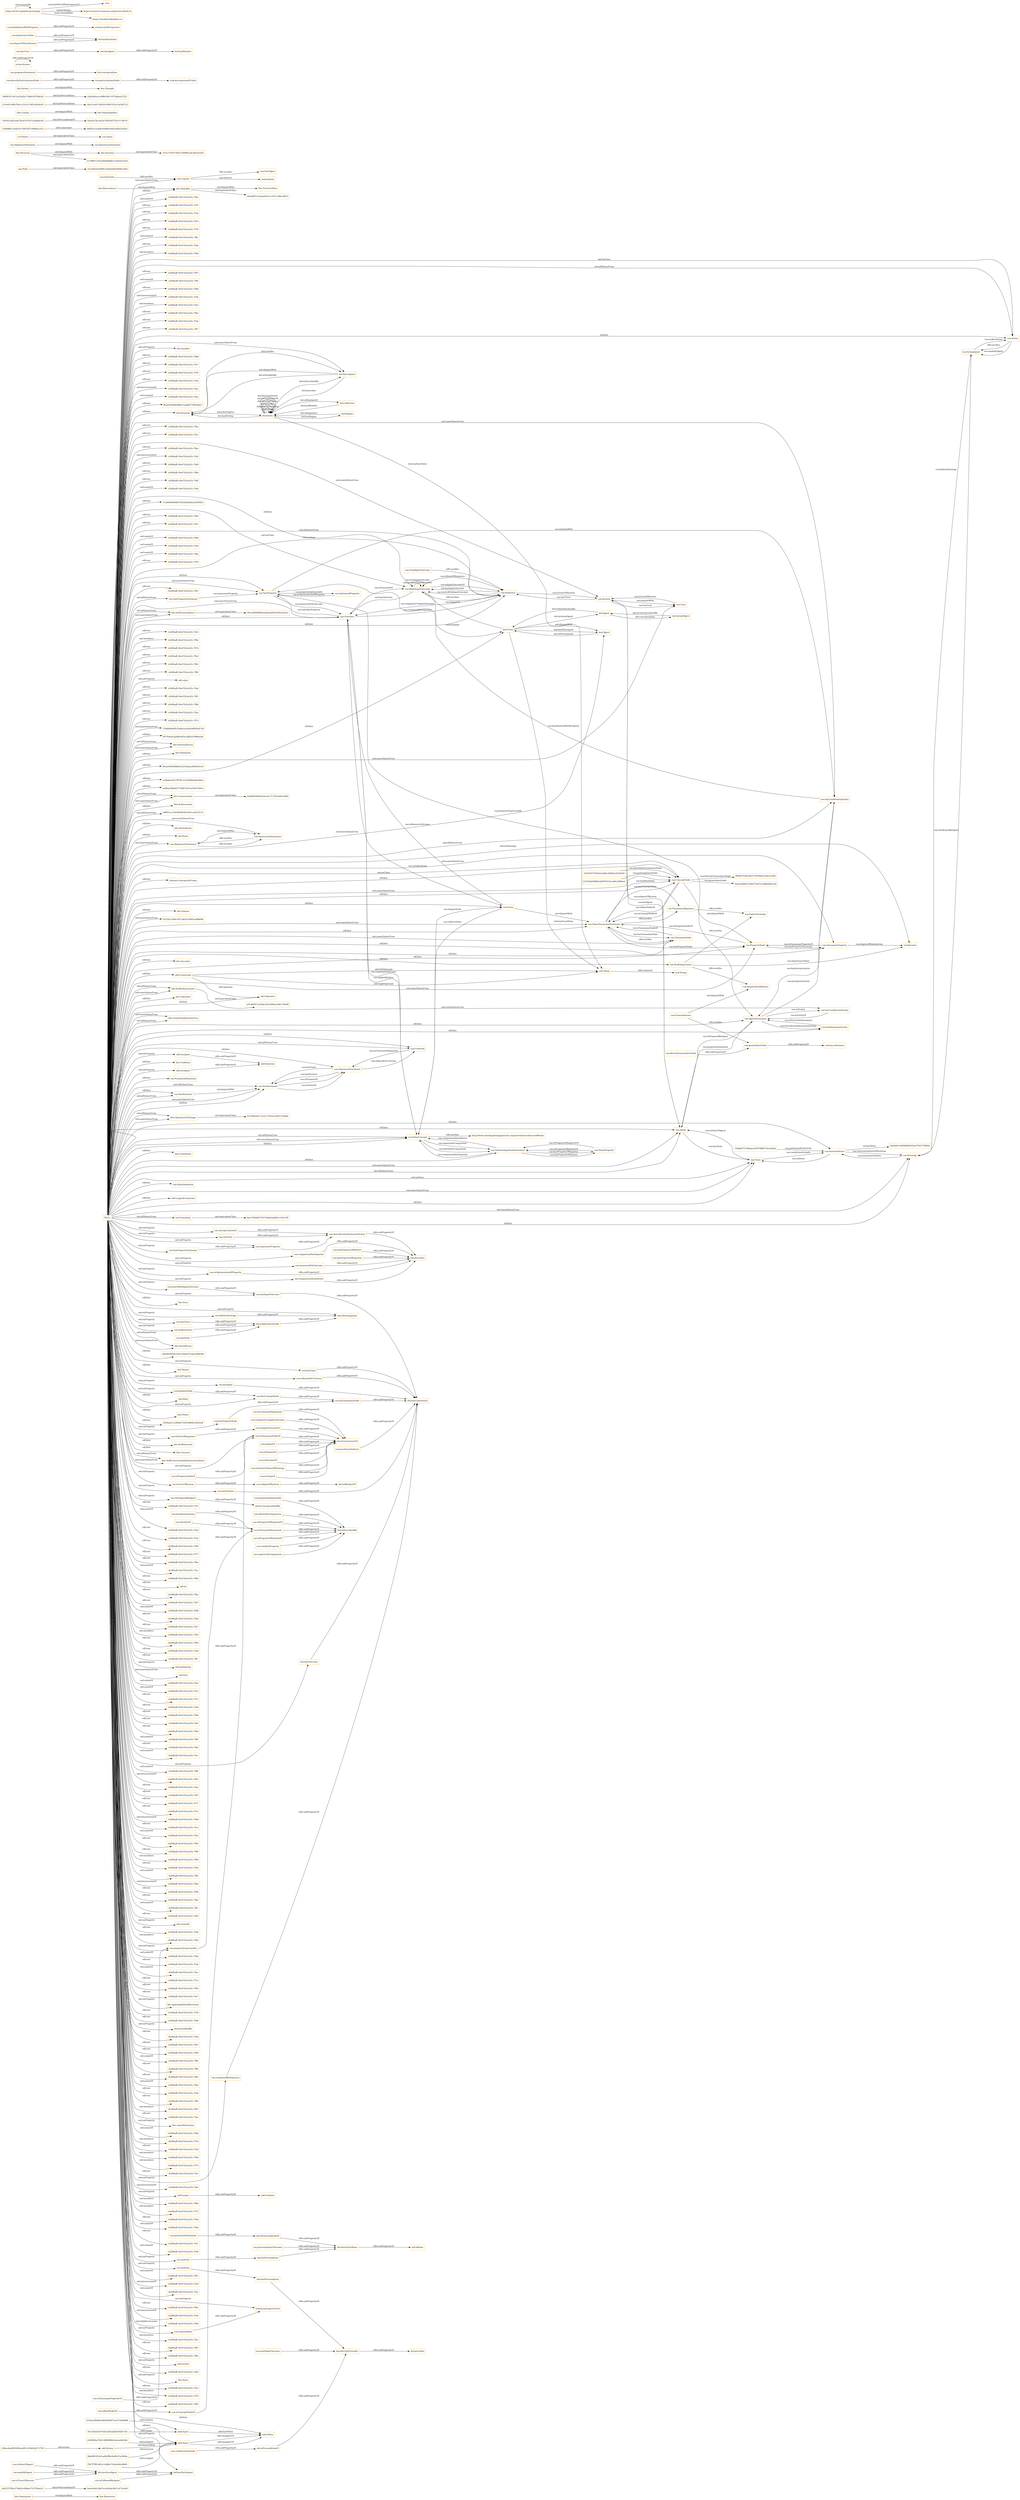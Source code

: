 digraph ar2dtool_diagram { 
rankdir=LR;
size="1501"
node [shape = rectangle, color="orange"]; "bhv:Dominance" "dd2337f58c2766b5c08be6733709aa51" "dul:Situation" "odrl:Action" "vae:Path" "71866d9e0f53240acac0a9c60854d73d" "f073e4ee5ab08c4f5e1df6c419846cdb" "f40bb7f204c9e513f3506d33ebcc43d0" "bhv:PersonalFocus" "bhv:Hedonism" "bhv:Societal" "vae:NodeImportance" "f4a3e04004f8d5a3216da2ed09e81e55" "bhv:Universalism" "e39bdce6527ff7815333e88deb0c060a" "aebfaa56ba6577e8b7b23ca18e474bce" "vae:AwarenessSituation" "vae:Value" "8bb0f95f25d1ad92ffbc9a8367a3448a" "bhv:Achievement" "e8f831ec1403f2982952441ca0325c7c" "odrl:Policy" "bhv:Stimulation" "64f501cac84c9c60be56d5ed9a5205ec" "141e751857d62e76899ea4e30eafce82" "dul:Norm" "00e9d873ce4eeb0a31c1871c48ec487a" "vae:AlignmentSituation" "f567f7ff5c402c1dd8a7324a946c8660" "odrl:Operator" "vae:VaeProperty" "52408f611dad1ec70935d7c089bac1e3" "bhv:SelfTrascendence" "vae:Outcome" "25ce8c6dc0d8fa32de8a8d5f4b8a1f0d" "schema:ConceptualFrame" "vae:VaeEntity" "vae:MultiInputOutcome" "fa4c8c78ccb4267d02bf27f2e7c7407d" "bhv:Conservation" "3a9ca606857e00373fa7219bb9db5520" "8ae7584fd075072ddb2ad845c15b11f9" "vae:AlignmentStatement" "bhv:Dependability" "618ea299d0cbd6d58f407acd732b8808" "dul:SocialObject" "bhv:Caring" "odrl:Asset" "bhv:Nature" "a01d6997ac36da162349bac43b17bb98" "ebce7eeb75402616f04703a7ee5fd722" "vae:Generalization" "0225b12ef0e3913a63a14905aaffb696" "d3bacba0895005acb87e33b65d271795" "vae:Context" "f34849727964ac01097f89f17b2a9a6d" "vae:ActionOnState" "vae:VaeStatement" "vae:TaxonomyProperty" "bhv:Security" "vae:ConceptNode" "dul:Object" "b51f09ab0c73e5577b93ce44f5720468" "bhv:Tolerance" "vae:System" "bhv:Humility" "64ddf92009a626ce017174f3a96534b9" "odrl:Party" "vae:Norm" "1b5f39375f36d5adbdc28bf2e2030209" "3fd9f197c912a55b2b179bd1837fbb36" "bhv:GrowthAndAnxietyFree" "vae:User" "vae:Sequence" "vae:AgentStatement" "vae:VaeConditionedEntity" "bhv:Tradition" "dul:Event" "vae:PromotionDemotion" "dul:Agent" "b53564d28fb9cd4097b13ecd6e29b8ed" "7615b9e4f1979d7a95fafef029585756" "vae:ValueTaxonomyStatement" "vae:TaxonomyAlignment" "bhv:SelfEnhancement" "vae:Strategy" "vae:Agent" "bhv:Benevolence" "vae:FinalInputOutcome" "vae:VaeSituation" "bhv:Conformity" "vae:Action" "f118897e702e6bf6db8b1518cd3e2ef3" "bhv:Resources" "dul:Collection" "vae:AwarenessStatement" "vae:ValueDefinition" "bhv:OpennessToChange" "vae:ActingAgent" "odrl:LogicalConstraint" "vae:ValueConcept" "vae:PropertyNode" "vae:ValueProperty" "vae:ValueComparisonStatement" "vae:VaeStatementEntity" "vae:Criterion" "bhv:Thought" "vae:Transition" "vae:State" "dul:Entity" "bhv:Face" "vae:VaeConditioningEntity" "vae:TaxonomyNode" "vae:VaePropertyStatement" "bhv:SocialFocus" "68c4650f50c1d27e94a0753de1698369" "odrl:Constraint" "vae:OptimizedProperty" "dul:Theory" "dul:Region" "dul:Description" "bhv:Action" "vcvf:Value" "odrl:Rule" "4dade8134d068b85f5ac07fef178f84a" "436f09ba7f2614f69f86b5e6ca40d546" "bhv:Power" "vae:ImportanceRelation" "bhv:Personal" "3430aa1e128644750f1f486fe39a92df" "001c49004f8dcb2bb3bf265594e5b22c" "a5bc8e4cccc9ff0c9411973d4acd7221" "vae:ArgumentStatement" "70c955cdb3a4e7b545197b72e0b4d3ef" "bhv:SelfDirection" "bhv:Concern" "22c445198b7fbe1c32c5c7902c854b59" "bhv:SelfProtectionAndAnxietyAvoidance" "9ec6e4b23b87ec4cf0ab3f011d71bc80" ; /*classes style*/
	"bhv:Action" -> "bhv:Thought" [ label = "owl:disjointWith" ];
	"vae:particularizesNode" -> "schema:subsumedUnder" [ label = "rdfs:subPropertyOf" ];
	"vae:hasConceptNode" -> "vae:hasTaxonomyNode" [ label = "rdfs:subPropertyOf" ];
	"vae:ConceptNode" -> "vae:PropertyNode" [ label = "owl:disjointWith" ];
	"vae:isTaxonomyNodeOf" -> "dul:isConstituentOf" [ label = "rdfs:subPropertyOf" ];
	"vae:proposesStatement" -> "dul:conceptualizes" [ label = "rdfs:subPropertyOf" ];
	"vae:previousInputOutcome" -> "dul:directlyFollows" [ label = "rdfs:subPropertyOf" ];
	"vae:hasTaxonomyNode" -> "dul:hasConstituent" [ label = "rdfs:subPropertyOf" ];
	"vae:nextInputOutcome" -> "dul:directlyPrecedes" [ label = "rdfs:subPropertyOf" ];
	"vae:VaeSituation" -> "vae:VaeStatement" [ label = "owl:disjointWith" ];
	"vae:comparisonHasInferior" -> "dul:describes" [ label = "rdfs:subPropertyOf" ];
	"vae:hasTrace" -> "dul:isAgentInvolvedIn" [ label = "rdfs:subPropertyOf" ];
	"vae:Path" -> "25ce8c6dc0d8fa32de8a8d5f4b8a1f0d" [ label = "owl:equivalentClass" ];
	"vae:isInputOf" -> "dul:isConstituentOf" [ label = "rdfs:subPropertyOf" ];
	"dul:involvesAgent" -> "dul:hasParticipant" [ label = "rdfs:subPropertyOf" ];
	"terms:license" -> "terms:license" [ label = "rdfs:subPropertyOf" ];
	"dul:isAgentInvolvedIn" -> "dul:isParticipantIn" [ label = "rdfs:subPropertyOf" ];
	"bhv:SelfTrascendence" -> "001c49004f8dcb2bb3bf265594e5b22c" [ label = "owl:equivalentClass" ];
	"vae:describesVaeStatementEntity" -> "dul:describes" [ label = "rdfs:subPropertyOf" ];
	"vae:hasPropertyTaxonomy" -> "vae:expressesProperty" [ label = "rdfs:subPropertyOf" ];
	"dul:Event" -> "dul:Object" [ label = "owl:disjointWith" ];
	"vae:isPremiseOf" -> "dul:isConstituentOf" [ label = "rdfs:subPropertyOf" ];
	"vae:interpretationOn" -> "vae:describesVaeStatementEntity" [ label = "rdfs:subPropertyOf" ];
	"dul:Description" -> "dul:Situation" [ label = "owl:disjointWith" ];
	"odrl:Action" -> "odrl:Party" [ label = "owl:disjointWith" ];
	"vae:madeByAgent" -> "dul:involvesAgent" [ label = "rdfs:subPropertyOf" ];
	"dul:isPreconditionOf" -> "dul:directlyPrecedes" [ label = "rdfs:subPropertyOf" ];
	"vae:isOutcomeOf" -> "dul:isConstituentOf" [ label = "rdfs:subPropertyOf" ];
	"vae:isPresentInStatement" -> "dul:isDescribedBy" [ label = "rdfs:subPropertyOf" ];
	"vae:hasInput" -> "dul:hasConstituent" [ label = "rdfs:subPropertyOf" ];
	"bhv:Personal" -> "bhv:Societal" [ label = "owl:disjointWith" ];
	"bhv:Personal" -> "f118897e702e6bf6db8b1518cd3e2ef3" [ label = "owl:equivalentClass" ];
	"vae:hasUser" -> "vae:hasAgent" [ label = "rdfs:subPropertyOf" ];
	"vae:onState" -> "dul:hasPrecondition" [ label = "rdfs:subPropertyOf" ];
	"vae:hasActionOnState" -> "dul:hasConstituent" [ label = "rdfs:subPropertyOf" ];
	"vae:hasPropertyNode" -> "vae:hasTaxonomyNode" [ label = "rdfs:subPropertyOf" ];
	"dul:hasPrecondition" -> "dul:directlyFollows" [ label = "rdfs:subPropertyOf" ];
	"vae:hasPropertyOfSuperior" -> "dul:describes" [ label = "rdfs:subPropertyOf" ];
	"bhv:Conservation" -> "64ddf92009a626ce017174f3a96534b9" [ label = "owl:equivalentClass" ];
	"vae:isPropertyNodeOf" -> "vae:isTaxonomyNodeOf" [ label = "rdfs:subPropertyOf" ];
	"bhv:Societal" -> "141e751857d62e76899ea4e30eafce82" [ label = "owl:equivalentClass" ];
	"vae:Transition" -> "8ae7584fd075072ddb2ad845c15b11f9" [ label = "owl:equivalentClass" ];
	"vae:comparisonHasSuperior" -> "dul:describes" [ label = "rdfs:subPropertyOf" ];
	"vae:hasOutcome" -> "dul:hasConstituent" [ label = "rdfs:subPropertyOf" ];
	"vae:Norm" -> "vae:ValueTaxonomyStatement" [ label = "owl:disjointWith" ];
	"vae:importanceValue" -> "dul:hasDataValue" [ label = "rdfs:subPropertyOf" ];
	"vae:isProposedByAgent" -> "dul:isConceptualizedBy" [ label = "rdfs:subPropertyOf" ];
	"bhv:Dominance" -> "bhv:Resources" [ label = "owl:disjointWith" ];
	"vae:isEntityOf" -> "vae:isPresentInStatement" [ label = "rdfs:subPropertyOf" ];
	"vae:MultiInputOutcome" -> "vae:Sequence" [ label = "rdfs:seeAlso" ];
	"vae:propertyExpressedAt" -> "vae:isPresentInStatement" [ label = "rdfs:subPropertyOf" ];
	"vae:hasState" -> "dul:isAgentInvolvedIn" [ label = "rdfs:subPropertyOf" ];
	"vae:AwarenessStatement" -> "vae:AlignmentStatement" [ label = "rdfs:seeAlso" ];
	"vae:isConceptNodeOf" -> "vae:isTaxonomyNodeOf" [ label = "rdfs:subPropertyOf" ];
	"bhv:Caring" -> "bhv:Dependability" [ label = "owl:disjointWith" ];
	"vae:hasRootNode" -> "vae:hasConceptNode" [ label = "rdfs:subPropertyOf" ];
	"vae:isAgentOfSystem" -> "dul:isMemberOf" [ label = "rdfs:subPropertyOf" ];
	"vae:ValueConcept" -> "http://www.ontologydesignpatterns.org/ont/values/valuecore#Value" [ label = "rdfs:seeAlso" ];
	"vae:isInputOutcomeOf" -> "dul:isConstituentOf" [ label = "rdfs:subPropertyOf" ];
	"vae:isTaxonomyPropertyOf" -> "vae:propertyExpressedAt" [ label = "rdfs:subPropertyOf" ];
	"vae:directlyParticularizesNode" -> "vae:particularizesNode" [ label = "rdfs:subPropertyOf" ];
	"vae:isRootNodeOf" -> "vae:isConceptNodeOf" [ label = "rdfs:subPropertyOf" ];
	"vae:expressesProperty" -> "vae:describesVaeStatementEntity" [ label = "rdfs:subPropertyOf" ];
	"vae:hasAgent" -> "dul:hasMember" [ label = "rdfs:subPropertyOf" ];
	"vae:isFollowedByAgent" -> "dul:hasParticipant" [ label = "rdfs:subPropertyOf" ];
	"vae:hasRelationWithProperty" -> "schema:hasPerspective" [ label = "rdfs:subPropertyOf" ];
	"vae:measuredOnOutcome" -> "dul:describes" [ label = "rdfs:subPropertyOf" ];
	"vae:perform" -> "dul:hasPostcondition" [ label = "rdfs:subPropertyOf" ];
	"vcvf:Value" -> "vae:Value" [ label = "owl:equivalentClass" ];
	"vae:isTraceOfSystem" -> "dul:involvesAgent" [ label = "rdfs:subPropertyOf" ];
	"vae:degreeOfSatisfaction" -> "dul:hasDataValue" [ label = "rdfs:subPropertyOf" ];
	"vae:directlyGeneralizesNode" -> "vae:generalizesNode" [ label = "rdfs:subPropertyOf" ];
	"vae:conditionsActionIn" -> "dul:isPreconditionOf" [ label = "rdfs:subPropertyOf" ];
	"vae:superiorInComparison" -> "dul:isDescribedBy" [ label = "rdfs:subPropertyOf" ];
	"vae:System" -> "vae:User" [ label = "owl:disjointWith" ];
	"vae:ValueTaxonomyStatement" -> "vae:TaxonomyAlignment" [ label = "rdfs:seeAlso" ];
	"vae:TaxonomyNode" -> "vae:ValueTaxonomyStatement" [ label = "rdfs:seeAlso" ];
	"vae:followsStrategy" -> "dul:isParticipantIn" [ label = "rdfs:subPropertyOf" ];
	"vae:hasPropertyOfInferior" -> "dul:describes" [ label = "rdfs:subPropertyOf" ];
	"vae:composedBySequence" -> "dul:hasConstituent" [ label = "rdfs:subPropertyOf" ];
	"vae:AlignmentSituation" -> "vae:AwarenessSituation" [ label = "owl:disjointWith" ];
	"https://w3id.org/def/vaeontology" -> "vae:" [ label = "vann:preferredNamespaceUri" ];
	"https://w3id.org/def/vaeontology" -> "https://creativecommons.org/licenses/by/4.0/" [ label = "terms:license" ];
	"https://w3id.org/def/vaeontology" -> "https://w3id.org/def/vaeontology" [ label = "owl:versionIRI" ];
	"https://w3id.org/def/vaeontology" -> "https://chowlk.linkeddata.es" [ label = "mod:createdWith" ];
	"vae:isActionOnStateOfStrategy" -> "dul:isConstituentOf" [ label = "rdfs:subPropertyOf" ];
	"vae:startsWithInputOutcome" -> "vae:hasInputOutcome" [ label = "rdfs:subPropertyOf" ];
	"vae:isOptimizationOfProperty" -> "dul:describes" [ label = "rdfs:subPropertyOf" ];
	"vae:propertyOptimizedAt" -> "dul:isDescribedBy" [ label = "rdfs:subPropertyOf" ];
	"bhv:Humility" -> "bhv:Universalism" [ label = "owl:disjointWith" ];
	"bhv:Humility" -> "00e9d873ce4eeb0a31c1871c48ec487a" [ label = "owl:equivalentClass" ];
	"vae:FinalInputOutcome" -> "vae:Sequence" [ label = "rdfs:seeAlso" ];
	"odrl:target" -> "odrl:relation" [ label = "rdfs:subPropertyOf" ];
	"bhv:SelfEnhancement" -> "a01d6997ac36da162349bac43b17bb98" [ label = "owl:equivalentClass" ];
	"dul:directlyPrecedes" -> "dul:precedes" [ label = "rdfs:subPropertyOf" ];
	"vae:makesAction" -> "dul:isAgentInvolvedIn" [ label = "rdfs:subPropertyOf" ];
	"vae:satisfiesProperty" -> "dul:isDescribedBy" [ label = "rdfs:subPropertyOf" ];
	"vae:TaxonomyAlignment" -> "vae:ValueTaxonomy" [ label = "rdfs:seeAlso" ];
	"vae:relationWith" -> "schema:perspectiveOn" [ label = "rdfs:subPropertyOf" ];
	"vae:NodeImportance" -> "vae:ValueTaxonomy" [ label = "rdfs:seeAlso" ];
	"vae:NodeImportance" -> "vae:ImportanceRelation" [ label = "rdfs:seeAlso" ];
	"vae:Action" -> "vae:ActingAgent" [ label = "rdfs:seeAlso" ];
	"vae:inferiorInComparison" -> "dul:isDescribedBy" [ label = "rdfs:subPropertyOf" ];
	"vae:VaeEntity" -> "vae:Context" [ label = "rdfs:seeAlso" ];
	"vae:isClaimOf" -> "dul:isConstituentOf" [ label = "rdfs:subPropertyOf" ];
	"vae:hasInputOutcome" -> "dul:hasConstituent" [ label = "rdfs:subPropertyOf" ];
	"vae:isPropertyOfSuperiorOf" -> "dul:isDescribedBy" [ label = "rdfs:subPropertyOf" ];
	"vae:isStateOfAgent" -> "dul:involvesAgent" [ label = "rdfs:subPropertyOf" ];
	"vae:Generalization" -> "vae:generalizesNode" [ label = "rdfs:seeAlso" ];
	"vae:Generalization" -> "vae:ImportanceRelation" [ label = "owl:disjointWith" ];
	"vae:Context" -> "vae:VaeObject" [ label = "rdfs:seeAlso" ];
	"NULL" -> "-420f0aff:18c67b3e243:-7fc5" [ label = "rdf:rest" ];
	"NULL" -> "-420f0aff:18c67b3e243:-7fe4" [ label = "owl:unionOf" ];
	"NULL" -> "-420f0aff:18c67b3e243:-7fcb" [ label = "rdf:rest" ];
	"NULL" -> "-420f0aff:18c67b3e243:-7f94" [ label = "rdf:rest" ];
	"NULL" -> "vae:hasConceptNode" [ label = "owl:onProperty" ];
	"NULL" -> "bhv:PersonalFocus" [ label = "owl:someValuesFrom" ];
	"NULL" -> "-420f0aff:18c67b3e243:-7f77" [ label = "rdf:rest" ];
	"NULL" -> "bhv:Hedonism" [ label = "rdf:first" ];
	"NULL" -> "-420f0aff:18c67b3e243:-7f9a" [ label = "rdf:rest" ];
	"NULL" -> "-420f0aff:18c67b3e243:-7fca" [ label = "owl:unionOf" ];
	"NULL" -> "-420f0aff:18c67b3e243:-7fb6" [ label = "rdf:rest" ];
	"NULL" -> "bhv:Conservation" [ label = "owl:allValuesFrom" ];
	"NULL" -> "rdf:nil" [ label = "rdf:rest" ];
	"NULL" -> "vae:VaeConditioningEntity" [ label = "owl:someValuesFrom" ];
	"NULL" -> "-420f0aff:18c67b3e243:-7fbc" [ label = "rdf:rest" ];
	"NULL" -> "vae:isBasedOnCriterion" [ label = "owl:onProperty" ];
	"NULL" -> "-420f0aff:18c67b3e243:-7fd7" [ label = "rdf:rest" ];
	"NULL" -> "-420f0aff:18c67b3e243:-7fd8" [ label = "owl:unionOf" ];
	"NULL" -> "vae:isTaxonomyNodeOf" [ label = "owl:onProperty" ];
	"NULL" -> "vae:interpretationOn" [ label = "owl:onProperty" ];
	"NULL" -> "vae:ConceptNode" [ label = "rdf:first" ];
	"NULL" -> "vae:PropertyNode" [ label = "rdf:first" ];
	"NULL" -> "-420f0aff:18c67b3e243:-7fdd" [ label = "rdf:rest" ];
	"NULL" -> "-420f0aff:18c67b3e243:-7fa7" [ label = "rdf:rest" ];
	"NULL" -> "-420f0aff:18c67b3e243:-7f93" [ label = "owl:members" ];
	"NULL" -> "odrl:assignee" [ label = "owl:onProperty" ];
	"NULL" -> "-420f0aff:18c67b3e243:-7f89" [ label = "rdf:rest" ];
	"NULL" -> "vae:ConceptNode" [ label = "owl:someValuesFrom" ];
	"NULL" -> "vae:expressesProperty" [ label = "owl:onProperty" ];
	"NULL" -> "-420f0aff:18c67b3e243:-7fad" [ label = "rdf:rest" ];
	"NULL" -> "-420f0aff:18c67b3e243:-7ff1" [ label = "rdf:rest" ];
	"NULL" -> "vae:VaeSituation" [ label = "owl:allValuesFrom" ];
	"NULL" -> "dul:hasSetting" [ label = "owl:onProperty" ];
	"NULL" -> "bhv:SelfTrascendence" [ label = "owl:someValuesFrom" ];
	"NULL" -> "owl:real" [ label = "owl:someValuesFrom" ];
	"NULL" -> "-420f0aff:18c67b3e243:-7fee" [ label = "owl:unionOf" ];
	"NULL" -> "-420f0aff:18c67b3e243:-7fc2" [ label = "owl:unionOf" ];
	"NULL" -> "-420f0aff:18c67b3e243:-7f7c" [ label = "rdf:rest" ];
	"NULL" -> "odrl:LogicalConstraint" [ label = "rdf:first" ];
	"NULL" -> "0225b12ef0e3913a63a14905aaffb696" [ label = "owl:someValuesFrom" ];
	"NULL" -> "-420f0aff:18c67b3e243:-7fe9" [ label = "rdf:rest" ];
	"NULL" -> "vae:onEntity" [ label = "owl:onProperty" ];
	"NULL" -> "3430aa1e128644750f1f486fe39a92df" [ label = "rdf:first" ];
	"NULL" -> "vae:VaeConditioningEntity" [ label = "owl:allValuesFrom" ];
	"NULL" -> "-420f0aff:18c67b3e243:-7f9d" [ label = "rdf:rest" ];
	"NULL" -> "vae:TaxonomyNode" [ label = "rdf:first" ];
	"NULL" -> "-420f0aff:18c67b3e243:-7fef" [ label = "rdf:rest" ];
	"NULL" -> "-420f0aff:18c67b3e243:-7fb9" [ label = "rdf:rest" ];
	"NULL" -> "vae:comparisonHasInferior" [ label = "owl:onProperty" ];
	"NULL" -> "vae:isUserOfSystem" [ label = "owl:onProperty" ];
	"NULL" -> "-420f0aff:18c67b3e243:-7ff0" [ label = "owl:unionOf" ];
	"NULL" -> "-420f0aff:18c67b3e243:-7fbf" [ label = "rdf:rest" ];
	"NULL" -> "vae:ActionOnState" [ label = "rdf:first" ];
	"NULL" -> "vae:VaeStatement" [ label = "owl:someValuesFrom" ];
	"NULL" -> "vae:Criterion" [ label = "owl:allValuesFrom" ];
	"NULL" -> "bhv:GrowthAndAnxietyFree" [ label = "owl:someValuesFrom" ];
	"NULL" -> "vae:Strategy" [ label = "owl:someValuesFrom" ];
	"NULL" -> "vae:ConceptNode" [ label = "owl:onClass" ];
	"NULL" -> "vae:Action" [ label = "rdf:first" ];
	"NULL" -> "vae:hasOutcome" [ label = "owl:onProperty" ];
	"NULL" -> "-420f0aff:18c67b3e243:-7fcc" [ label = "owl:unionOf" ];
	"NULL" -> "vae:AwarenessStatement" [ label = "owl:someValuesFrom" ];
	"NULL" -> "-420f0aff:18c67b3e243:-7ff8" [ label = "owl:unionOf" ];
	"NULL" -> "vae:startsWithInputOutcome" [ label = "owl:onProperty" ];
	"NULL" -> "-420f0aff:18c67b3e243:-7fb5" [ label = "owl:intersectionOf" ];
	"NULL" -> "odrl:Operator" [ label = "rdf:first" ];
	"NULL" -> "-420f0aff:18c67b3e243:-7fa2" [ label = "rdf:rest" ];
	"NULL" -> "-420f0aff:18c67b3e243:-7ff3" [ label = "rdf:rest" ];
	"NULL" -> "f4a3e04004f8d5a3216da2ed09e81e55" [ label = "rdf:first" ];
	"NULL" -> "vae:Agent" [ label = "owl:someValuesFrom" ];
	"NULL" -> "vae:isStartOfSequence" [ label = "owl:onProperty" ];
	"NULL" -> "bhv:Tradition" [ label = "rdf:first" ];
	"NULL" -> "vae:hasInput" [ label = "owl:onProperty" ];
	"NULL" -> "-420f0aff:18c67b3e243:-7f71" [ label = "rdf:rest" ];
	"NULL" -> "-420f0aff:18c67b3e243:-7f7e" [ label = "rdf:rest" ];
	"NULL" -> "-420f0aff:18c67b3e243:-7fb8" [ label = "owl:intersectionOf" ];
	"NULL" -> "-420f0aff:18c67b3e243:-7fc3" [ label = "rdf:rest" ];
	"NULL" -> "vae:Sequence" [ label = "owl:onClass" ];
	"NULL" -> "-420f0aff:18c67b3e243:-7fe2" [ label = "owl:unionOf" ];
	"NULL" -> "vae:hasRootNode" [ label = "owl:onProperty" ];
	"NULL" -> "vae:NodeImportance" [ label = "rdf:first" ];
	"NULL" -> "vae:VaeConditionedEntity" [ label = "owl:someValuesFrom" ];
	"NULL" -> "-420f0aff:18c67b3e243:-7f92" [ label = "rdf:rest" ];
	"NULL" -> "-420f0aff:18c67b3e243:-7f9f" [ label = "rdf:rest" ];
	"NULL" -> "bhv:SelfEnhancement" [ label = "owl:someValuesFrom" ];
	"NULL" -> "bhv:GrowthAndAnxietyFree" [ label = "owl:allValuesFrom" ];
	"NULL" -> "vae:Outcome" [ label = "owl:someValuesFrom" ];
	"NULL" -> "bhv:SelfDirection" [ label = "rdf:first" ];
	"NULL" -> "vae:hasInputOutcome" [ label = "owl:onProperty" ];
	"NULL" -> "vae:TaxonomyProperty" [ label = "owl:someValuesFrom" ];
	"NULL" -> "dul:Theory" [ label = "rdf:first" ];
	"NULL" -> "-420f0aff:18c67b3e243:-7f80" [ label = "owl:members" ];
	"NULL" -> "-420f0aff:18c67b3e243:-7fb4" [ label = "rdf:rest" ];
	"NULL" -> "dul:Event" [ label = "rdf:first" ];
	"NULL" -> "-420f0aff:18c67b3e243:-7ff2" [ label = "owl:unionOf" ];
	"NULL" -> "-420f0aff:18c67b3e243:-7fbb" [ label = "owl:intersectionOf" ];
	"NULL" -> "-420f0aff:18c67b3e243:-7f96" [ label = "rdf:rest" ];
	"NULL" -> "-420f0aff:18c67b3e243:-7fba" [ label = "rdf:rest" ];
	"NULL" -> "vae:ArgumentStatement" [ label = "rdf:first" ];
	"NULL" -> "-420f0aff:18c67b3e243:-7ffc" [ label = "owl:unionOf" ];
	"NULL" -> "-420f0aff:18c67b3e243:-7fd5" [ label = "rdf:rest" ];
	"NULL" -> "bhv:attitude" [ label = "owl:onProperty" ];
	"NULL" -> "vae:Norm" [ label = "rdf:first" ];
	"NULL" -> "schema:perspectiveOn" [ label = "owl:onProperty" ];
	"NULL" -> "-420f0aff:18c67b3e243:-7fdb" [ label = "rdf:rest" ];
	"NULL" -> "-420f0aff:18c67b3e243:-7f83" [ label = "owl:members" ];
	"NULL" -> "vae:VaeProperty" [ label = "rdf:first" ];
	"NULL" -> "-420f0aff:18c67b3e243:-7fd2" [ label = "owl:unionOf" ];
	"NULL" -> "-420f0aff:18c67b3e243:-7fab" [ label = "rdf:rest" ];
	"NULL" -> "-420f0aff:18c67b3e243:-7fec" [ label = "owl:unionOf" ];
	"NULL" -> "-420f0aff:18c67b3e243:-7f7a" [ label = "rdf:rest" ];
	"NULL" -> "-420f0aff:18c67b3e243:-7f95" [ label = "rdf:rest" ];
	"NULL" -> "-420f0aff:18c67b3e243:-7fe7" [ label = "rdf:rest" ];
	"NULL" -> "bhv:opposingValueMotivation" [ label = "owl:onProperty" ];
	"NULL" -> "bhv:Humility" [ label = "rdf:first" ];
	"NULL" -> "-420f0aff:18c67b3e243:-7f78" [ label = "rdf:rest" ];
	"NULL" -> "-420f0aff:18c67b3e243:-7f9b" [ label = "rdf:rest" ];
	"NULL" -> "dul:isSatisfiedBy" [ label = "owl:onProperty" ];
	"NULL" -> "-420f0aff:18c67b3e243:-7fed" [ label = "rdf:rest" ];
	"NULL" -> "vae:TaxonomyProperty" [ label = "rdf:first" ];
	"NULL" -> "-420f0aff:18c67b3e243:-7fb7" [ label = "rdf:rest" ];
	"NULL" -> "-420f0aff:18c67b3e243:-7f99" [ label = "rdf:rest" ];
	"NULL" -> "-420f0aff:18c67b3e243:-7ff6" [ label = "owl:unionOf" ];
	"NULL" -> "vae:State" [ label = "owl:onClass" ];
	"NULL" -> "-420f0aff:18c67b3e243:-7ffb" [ label = "rdf:rest" ];
	"NULL" -> "-420f0aff:18c67b3e243:-7f8c" [ label = "rdf:rest" ];
	"NULL" -> "-420f0aff:18c67b3e243:-7fde" [ label = "owl:unionOf" ];
	"NULL" -> "bhv:OpennessToChange" [ label = "owl:allValuesFrom" ];
	"NULL" -> "-420f0aff:18c67b3e243:-7fa8" [ label = "rdf:rest" ];
	"NULL" -> "-420f0aff:18c67b3e243:-7ff9" [ label = "rdf:rest" ];
	"NULL" -> "vae:VaeStatement" [ label = "rdf:first" ];
	"NULL" -> "vae:VaeSituation" [ label = "rdf:first" ];
	"NULL" -> "-420f0aff:18c67b3e243:-7f87" [ label = "owl:members" ];
	"NULL" -> "-420f0aff:18c67b3e243:-7fae" [ label = "rdf:rest" ];
	"NULL" -> "bhv:valueMotivation" [ label = "owl:onProperty" ];
	"NULL" -> "-420f0aff:18c67b3e243:-7fbd" [ label = "owl:unionOf" ];
	"NULL" -> "vae:relationWith" [ label = "owl:onProperty" ];
	"NULL" -> "-420f0aff:18c67b3e243:-7f7d" [ label = "owl:members" ];
	"NULL" -> "-420f0aff:18c67b3e243:-7fc9" [ label = "rdf:rest" ];
	"NULL" -> "-420f0aff:18c67b3e243:-7f90" [ label = "owl:members" ];
	"NULL" -> "-420f0aff:18c67b3e243:-7f72" [ label = "owl:members" ];
	"NULL" -> "bhv:Stimulation" [ label = "rdf:first" ];
	"NULL" -> "-420f0aff:18c67b3e243:-7fcf" [ label = "rdf:rest" ];
	"NULL" -> "odrl:Constraint" [ label = "rdf:first" ];
	"NULL" -> "-420f0aff:18c67b3e243:-7faf" [ label = "owl:intersectionOf" ];
	"NULL" -> "vae:Action" [ label = "owl:onClass" ];
	"NULL" -> "odrl:target" [ label = "owl:onProperty" ];
	"NULL" -> "-420f0aff:18c67b3e243:-7f8b" [ label = "owl:members" ];
	"NULL" -> "vae:Transition" [ label = "owl:allValuesFrom" ];
	"NULL" -> "-420f0aff:18c67b3e243:-7f75" [ label = "owl:members" ];
	"NULL" -> "vae:makesAction" [ label = "owl:onProperty" ];
	"NULL" -> "-420f0aff:18c67b3e243:-7fa0" [ label = "rdf:rest" ];
	"NULL" -> "-420f0aff:18c67b3e243:-7fd4" [ label = "owl:unionOf" ];
	"NULL" -> "dul:Object" [ label = "owl:someValuesFrom" ];
	"NULL" -> "bhv:SelfProtectionAndAnxietyAvoidance" [ label = "owl:someValuesFrom" ];
	"NULL" -> "vae:onState" [ label = "owl:onProperty" ];
	"NULL" -> "dul:isParticipantIn" [ label = "owl:onProperty" ];
	"NULL" -> "vae:VaeProperty" [ label = "owl:someValuesFrom" ];
	"NULL" -> "e39bdce6527ff7815333e88deb0c060a" [ label = "rdf:first" ];
	"NULL" -> "vae:Agent" [ label = "owl:allValuesFrom" ];
	"NULL" -> "68c4650f50c1d27e94a0753de1698369" [ label = "rdf:first" ];
	"NULL" -> "-420f0aff:18c67b3e243:-7fc1" [ label = "rdf:rest" ];
	"NULL" -> "-420f0aff:18c67b3e243:-7fe8" [ label = "owl:unionOf" ];
	"NULL" -> "-420f0aff:18c67b3e243:-7fb1" [ label = "owl:unionOf" ];
	"NULL" -> "vae:PropertyNode" [ label = "owl:someValuesFrom" ];
	"NULL" -> "dul:Situation" [ label = "rdf:first" ];
	"NULL" -> "71866d9e0f53240acac0a9c60854d73d" [ label = "owl:someValuesFrom" ];
	"NULL" -> "bhv:SelfEnhancement" [ label = "owl:allValuesFrom" ];
	"NULL" -> "-420f0aff:18c67b3e243:-7fa9" [ label = "owl:intersectionOf" ];
	"NULL" -> "vae:hasPropertyNode" [ label = "owl:onProperty" ];
	"NULL" -> "-420f0aff:18c67b3e243:-7fce" [ label = "owl:unionOf" ];
	"NULL" -> "dul:Description" [ label = "owl:someValuesFrom" ];
	"NULL" -> "-420f0aff:18c67b3e243:-7fb2" [ label = "rdf:rest" ];
	"NULL" -> "-420f0aff:18c67b3e243:-7fc0" [ label = "owl:intersectionOf" ];
	"NULL" -> "-420f0aff:18c67b3e243:-7fd0" [ label = "owl:withRestrictions" ];
	"NULL" -> "bhv:Conservation" [ label = "owl:someValuesFrom" ];
	"NULL" -> "bhv:PersonalFocus" [ label = "owl:allValuesFrom" ];
	"NULL" -> "vae:Strategy" [ label = "rdf:first" ];
	"NULL" -> "schema:ConceptualFrame" [ label = "rdf:first" ];
	"NULL" -> "-420f0aff:18c67b3e243:-7fa1" [ label = "owl:members" ];
	"NULL" -> "-420f0aff:18c67b3e243:-7f81" [ label = "rdf:rest" ];
	"NULL" -> "vae:Outcome" [ label = "rdf:first" ];
	"NULL" -> "-420f0aff:18c67b3e243:-7f8e" [ label = "rdf:rest" ];
	"NULL" -> "odrl:action" [ label = "owl:onProperty" ];
	"NULL" -> "-420f0aff:18c67b3e243:-7fd3" [ label = "rdf:rest" ];
	"NULL" -> "vae:isProposedByAgent" [ label = "owl:onProperty" ];
	"NULL" -> "bhv:focus" [ label = "owl:onProperty" ];
	"NULL" -> "-420f0aff:18c67b3e243:-7fa3" [ label = "rdf:rest" ];
	"NULL" -> "-420f0aff:18c67b3e243:-7f79" [ label = "owl:members" ];
	"NULL" -> "-420f0aff:18c67b3e243:-7f85" [ label = "rdf:rest" ];
	"NULL" -> "-420f0aff:18c67b3e243:-7fdc" [ label = "owl:unionOf" ];
	"NULL" -> "-420f0aff:18c67b3e243:-7f7f" [ label = "rdf:rest" ];
	"NULL" -> "-420f0aff:18c67b3e243:-7fc4" [ label = "rdf:rest" ];
	"NULL" -> "vae:MultiInputOutcome" [ label = "rdf:first" ];
	"NULL" -> "-420f0aff:18c67b3e243:-7fe5" [ label = "rdf:rest" ];
	"NULL" -> "-420f0aff:18c67b3e243:-7f76" [ label = "rdf:rest" ];
	"NULL" -> "vae:ValueTaxonomyStatement" [ label = "owl:someValuesFrom" ];
	"NULL" -> "-420f0aff:18c67b3e243:-7ffa" [ label = "owl:unionOf" ];
	"NULL" -> "e8f831ec1403f2982952441ca0325c7c" [ label = "owl:allValuesFrom" ];
	"NULL" -> "bhv:SelfProtectionAndAnxietyAvoidance" [ label = "owl:allValuesFrom" ];
	"NULL" -> "vae:ValueDefinition" [ label = "rdf:first" ];
	"NULL" -> "vae:TaxonomyAlignment" [ label = "rdf:first" ];
	"NULL" -> "-420f0aff:18c67b3e243:-7feb" [ label = "rdf:rest" ];
	"NULL" -> "-420f0aff:18c67b3e243:-7f98" [ label = "owl:members" ];
	"NULL" -> "bhv:Security" [ label = "rdf:first" ];
	"NULL" -> "vae:AgentStatement" [ label = "rdf:first" ];
	"NULL" -> "vae:propertyExpressedAt" [ label = "owl:onProperty" ];
	"NULL" -> "vae:AlignmentStatement" [ label = "owl:someValuesFrom" ];
	"NULL" -> "-420f0aff:18c67b3e243:-7f97" [ label = "rdf:rest" ];
	"NULL" -> "-420f0aff:18c67b3e243:-7ff4" [ label = "owl:unionOf" ];
	"NULL" -> "-420f0aff:18c67b3e243:-7f84" [ label = "rdf:rest" ];
	"NULL" -> "bhv:OpennessToChange" [ label = "owl:someValuesFrom" ];
	"NULL" -> "dul:hasParticipant" [ label = "owl:onProperty" ];
	"NULL" -> "-420f0aff:18c67b3e243:-7fc6" [ label = "owl:intersectionOf" ];
	"NULL" -> "-420f0aff:18c67b3e243:-7fa5" [ label = "owl:members" ];
	"NULL" -> "odrl:assigner" [ label = "owl:onProperty" ];
	"NULL" -> "bhv:SocialFocus" [ label = "owl:someValuesFrom" ];
	"NULL" -> "-420f0aff:18c67b3e243:-7f8a" [ label = "rdf:rest" ];
	"NULL" -> "-420f0aff:18c67b3e243:-7fa6" [ label = "rdf:rest" ];
	"NULL" -> "-420f0aff:18c67b3e243:-7ff7" [ label = "rdf:rest" ];
	"NULL" -> "vae:ValueComparisonStatement" [ label = "rdf:first" ];
	"NULL" -> "dul:satisfies" [ label = "owl:onProperty" ];
	"NULL" -> "vae:VaePropertyStatement" [ label = "owl:allValuesFrom" ];
	"NULL" -> "-420f0aff:18c67b3e243:-7f88" [ label = "rdf:rest" ];
	"NULL" -> "odrl:Rule" [ label = "rdf:first" ];
	"NULL" -> "-420f0aff:18c67b3e243:-7fc7" [ label = "rdf:rest" ];
	"NULL" -> "bhv:SocialFocus" [ label = "owl:allValuesFrom" ];
	"NULL" -> "aebfaa56ba6577e8b7b23ca18e474bce" [ label = "rdf:first" ];
	"NULL" -> "vae:ValueConcept" [ label = "owl:someValuesFrom" ];
	"NULL" -> "vae:hasPremise" [ label = "owl:onProperty" ];
	"NULL" -> "-420f0aff:18c67b3e243:-7f7b" [ label = "rdf:rest" ];
	"NULL" -> "-420f0aff:18c67b3e243:-7fcd" [ label = "rdf:rest" ];
	"NULL" -> "bhv:Tolerance" [ label = "rdf:first" ];
	"NULL" -> "-420f0aff:18c67b3e243:-7fac" [ label = "owl:intersectionOf" ];
	"NULL" -> "-420f0aff:18c67b3e243:-7fea" [ label = "owl:unionOf" ];
	"NULL" -> "vae:State" [ label = "owl:someValuesFrom" ];
	"NULL" -> "ffcd5036b90effb215adbd77f854adc7" [ label = "rdf:first" ];
	"NULL" -> "f073e4ee5ab08c4f5e1df6c419846cdb" [ label = "rdf:first" ];
	"NULL" -> "bhv:Power" [ label = "rdf:first" ];
	"NULL" -> "bhv:Nature" [ label = "rdf:first" ];
	"NULL" -> "-420f0aff:18c67b3e243:-7f9c" [ label = "rdf:rest" ];
	"NULL" -> "-420f0aff:18c67b3e243:-7fe1" [ label = "rdf:rest" ];
	"NULL" -> "-420f0aff:18c67b3e243:-7fbe" [ label = "rdf:rest" ];
	"NULL" -> "vae:Action" [ label = "owl:allValuesFrom" ];
	"NULL" -> "-420f0aff:18c67b3e243:-7fc8" [ label = "owl:intersectionOf" ];
	"NULL" -> "vae:Agent" [ label = "rdf:first" ];
	"NULL" -> "-420f0aff:18c67b3e243:-7fd9" [ label = "rdf:rest" ];
	"NULL" -> "vae:followsStrategy" [ label = "owl:onProperty" ];
	"NULL" -> "vae:Sequence" [ label = "rdf:first" ];
	"NULL" -> "bhv:Achievement" [ label = "rdf:first" ];
	"NULL" -> "vae:VaeStatementEntity" [ label = "rdf:first" ];
	"NULL" -> "bhv:Conformity" [ label = "rdf:first" ];
	"NULL" -> "-420f0aff:18c67b3e243:-7f8d" [ label = "rdf:rest" ];
	"NULL" -> "vae:perform" [ label = "owl:onProperty" ];
	"NULL" -> "xsd:decimal" [ label = "owl:onDatatype" ];
	"NULL" -> "-420f0aff:18c67b3e243:-7fdf" [ label = "rdf:rest" ];
	"NULL" -> "bhv:SelfTrascendence" [ label = "owl:allValuesFrom" ];
	"NULL" -> "-420f0aff:18c67b3e243:-7fe6" [ label = "owl:unionOf" ];
	"NULL" -> "7c3b66690d6b7fd2d2dbdd2a2f369fc5" [ label = "rdf:first" ];
	"NULL" -> "odrl:Party" [ label = "rdf:first" ];
	"NULL" -> "-420f0aff:18c67b3e243:-7fb0" [ label = "rdf:rest" ];
	"NULL" -> "odrl:Policy" [ label = "rdf:first" ];
	"NULL" -> "vae:Context" [ label = "owl:someValuesFrom" ];
	"NULL" -> "vae:ValueTaxonomyStatement" [ label = "rdf:first" ];
	"NULL" -> "vae:hasTrace" [ label = "owl:onProperty" ];
	"NULL" -> "-420f0aff:18c67b3e243:-7fd1" [ label = "rdf:rest" ];
	"NULL" -> "vae:MultiInputOutcome" [ label = "owl:onClass" ];
	"NULL" -> "vae:ValueConcept" [ label = "rdf:first" ];
	"NULL" -> "vae:Sequence" [ label = "owl:allValuesFrom" ];
	"NULL" -> "-420f0aff:18c67b3e243:-7fd6" [ label = "owl:unionOf" ];
	"NULL" -> "-420f0aff:18c67b3e243:-7fe0" [ label = "owl:unionOf" ];
	"NULL" -> "-420f0aff:18c67b3e243:-7fda" [ label = "owl:unionOf" ];
	"NULL" -> "-420f0aff:18c67b3e243:-7f70" [ label = "rdf:rest" ];
	"NULL" -> "vae:composedBySequence" [ label = "owl:onProperty" ];
	"NULL" -> "vae:PromotionDemotion" [ label = "rdf:first" ];
	"NULL" -> "vae:Criterion" [ label = "rdf:first" ];
	"NULL" -> "vae:hasClaim" [ label = "owl:onProperty" ];
	"NULL" -> "-420f0aff:18c67b3e243:-7f91" [ label = "rdf:rest" ];
	"NULL" -> "-420f0aff:18c67b3e243:-7fe3" [ label = "rdf:rest" ];
	"NULL" -> "vae:VaeStatement" [ label = "owl:allValuesFrom" ];
	"NULL" -> "bhv:Concern" [ label = "rdf:first" ];
	"NULL" -> "vae:measuredOnOutcome" [ label = "owl:onProperty" ];
	"NULL" -> "-420f0aff:18c67b3e243:-7f9e" [ label = "owl:members" ];
	"NULL" -> "vae:hasPropertyTaxonomy" [ label = "owl:onProperty" ];
	"NULL" -> "bhv:Face" [ label = "rdf:first" ];
	"NULL" -> "-420f0aff:18c67b3e243:-7f74" [ label = "rdf:rest" ];
	"NULL" -> "vae:ValueConcept" [ label = "owl:allValuesFrom" ];
	"NULL" -> "vae:State" [ label = "rdf:first" ];
	"NULL" -> "-420f0aff:18c67b3e243:-7fb3" [ label = "rdf:rest" ];
	"NULL" -> "vae:System" [ label = "owl:someValuesFrom" ];
	"NULL" -> "-420f0aff:18c67b3e243:-7f82" [ label = "rdf:rest" ];
	"NULL" -> "-420f0aff:18c67b3e243:-7f8f" [ label = "rdf:rest" ];
	"NULL" -> "vae:TaxonomyNode" [ label = "owl:someValuesFrom" ];
	"NULL" -> "vae:isOptimizationOfProperty" [ label = "owl:onProperty" ];
	"NULL" -> "rdf:value" [ label = "owl:onProperty" ];
	"NULL" -> "vae:User" [ label = "owl:someValuesFrom" ];
	"NULL" -> "-420f0aff:18c67b3e243:-7fa4" [ label = "rdf:rest" ];
	"NULL" -> "-420f0aff:18c67b3e243:-7ff5" [ label = "rdf:rest" ];
	"NULL" -> "vae:comparisonHasSuperior" [ label = "owl:onProperty" ];
	"NULL" -> "dul:Norm" [ label = "rdf:first" ];
	"NULL" -> "-420f0aff:18c67b3e243:-7f86" [ label = "rdf:rest" ];
	"NULL" -> "-420f0aff:18c67b3e243:-7faa" [ label = "rdf:rest" ];
	"NULL" -> "-420f0aff:18c67b3e243:-7f73" [ label = "rdf:rest" ];
	"vae:isUserOfSystem" -> "vae:isAgentOfSystem" [ label = "rdfs:subPropertyOf" ];
	"vae:isPropertyOfInferiorOf" -> "dul:isDescribedBy" [ label = "rdfs:subPropertyOf" ];
	"vae:hasClaim" -> "dul:hasConstituent" [ label = "rdfs:subPropertyOf" ];
	"vae:generalizesNode" -> "schema:subsumes" [ label = "rdfs:subPropertyOf" ];
	"bhv:OpennessToChange" -> "b51f09ab0c73e5577b93ce44f5720468" [ label = "owl:equivalentClass" ];
	"vae:hasPremise" -> "dul:hasConstituent" [ label = "rdfs:subPropertyOf" ];
	"vae:isStartOfSequence" -> "vae:isInputOutcomeOf" [ label = "rdfs:subPropertyOf" ];
	"bhv:Benevolence" -> "bhv:Humility" [ label = "owl:disjointWith" ];
	"odrl:assigner" -> "odrl:function" [ label = "rdfs:subPropertyOf" ];
	"vae:onEntity" -> "vae:describesVaeStatementEntity" [ label = "rdfs:subPropertyOf" ];
	"vae:composesComplexOutcome" -> "dul:isConstituentOf" [ label = "rdfs:subPropertyOf" ];
	"vae:hasInterpretation" -> "vae:isPresentInStatement" [ label = "rdfs:subPropertyOf" ];
	"vae:AlignmentStatement" -> "vae:AwarenessStatement" [ label = "rdfs:seeAlso" ];
	"vae:AlignmentStatement" -> "vae:AwarenessStatement" [ label = "owl:disjointWith" ];
	"dul:isPostconditionOf" -> "dul:directlyFollows" [ label = "rdfs:subPropertyOf" ];
	"odrl:assignee" -> "odrl:function" [ label = "rdfs:subPropertyOf" ];
	"dul:directlyFollows" -> "dul:follows" [ label = "rdfs:subPropertyOf" ];
	"vae:isBasedOnCriterion" -> "dul:hasConstituent" [ label = "rdfs:subPropertyOf" ];
	"vae:performedOnStateIn" -> "dul:isPostconditionOf" [ label = "rdfs:subPropertyOf" ];
	"dul:hasPostcondition" -> "dul:directlyPrecedes" [ label = "rdfs:subPropertyOf" ];
	"vae:isCriterionOfArgument" -> "dul:isConstituentOf" [ label = "rdfs:subPropertyOf" ];
	"3fd9f197c912a55b2b179bd1837fbb36" -> "a5bc8e4cccc9ff0c9411973d4acd7221" [ label = "dul:hasPrecondition" ];
	"vae:Agent" -> "vae:System" [ label = "vae:isAgentOfSystem" ];
	"dul:Entity" -> "dul:Entity" [ label = "dul:follows" ];
	"vae:Outcome" -> "vae:Sequence" [ label = "vae:composedBySequence" ];
	"vae:ConceptNode" -> "vae:ValueTaxonomyStatement" [ label = "vae:isRootNodeOf" ];
	"odrl:Constraint" -> "owl:Thing" [ label = "odrl:rightOperand" ];
	"vae:ActionOnState" -> "4dade8134d068b85f5ac07fef178f84a" [ label = "vae:perform" ];
	"vae:ValueComparisonStatement" -> "vae:ValueProperty" [ label = "vae:hasPropertyOfSuperior" ];
	"vae:Outcome" -> "vae:ValueConcept" [ label = "vae:abidesByValue" ];
	"vae:VaePropertyStatement" -> "vae:VaeProperty" [ label = "vae:expressesProperty" ];
	"vae:ActingAgent" -> "vae:Strategy" [ label = "vae:followsStrategy" ];
	"vae:ActionOnState" -> "vae:Strategy" [ label = "vae:isActionOnStateOfStrategy" ];
	"dul:Agent" -> "dul:Event" [ label = "dul:isAgentInvolvedIn" ];
	"dul:SocialObject" -> "dul:Agent" [ label = "dul:isConceptualizedBy" ];
	"vae:TaxonomyNode" -> "vae:ValueTaxonomyStatement" [ label = "vae:isTaxonomyNodeOf" ];
	"vae:AgentStatement" -> "vae:VaeConditionedEntity" [ label = "vae:onEntity" ];
	"vae:ConceptNode" -> "f40bb7f204c9e513f3506d33ebcc43d0" [ label = "vae:directlyGeneralizesNode" ];
	"vae:Sequence" -> "vae:MultiInputOutcome" [ label = "vae:hasInputOutcome" ];
	"vae:MultiInputOutcome" -> "dul:Event" [ label = "vae:hasInput" ];
	"vae:Sequence" -> "vae:MultiInputOutcome" [ label = "vae:startsWithInputOutcome" ];
	"dul:Object" -> "dul:Event" [ label = "dul:isParticipantIn" ];
	"vae:AgentStatement" -> "vae:Agent" [ label = "vae:isProposedByAgent" ];
	"vae:ValueTaxonomyStatement" -> "vae:TaxonomyNode" [ label = "vae:hasTaxonomyNode" ];
	"vae:MultiInputOutcome" -> "vae:MultiInputOutcome" [ label = "vae:previousInputOutcome" ];
	"vae:ValueComparisonStatement" -> "vae:ValueConcept" [ label = "vae:comparisonHasSuperior" ];
	"odrl:Constraint" -> "odrl:Operator" [ label = "odrl:operator" ];
	"vae:Outcome" -> "vae:VaeProperty" [ label = "vae:satisfiesProperty" ];
	"vae:AgentStatement" -> "vae:VaeStatementEntity" [ label = "vae:describesVaeStatementEntity" ];
	"odrl:Asset" -> "odrl:Policy" [ label = "odrl:hasPolicy" ];
	"vae:ArgumentStatement" -> "vae:VaeStatement" [ label = "vae:hasClaim" ];
	"dul:Entity" -> "dul:Collection" [ label = "dul:isMemberOf" ];
	"vae:Agent" -> "vae:AgentStatement" [ label = "vae:proposesStatement" ];
	"vae:System" -> "vae:Sequence" [ label = "vae:hasTrace" ];
	"dul:Event" -> "owl:Thing" [ label = "dul:hasEventDate" ];
	"vae:Outcome" -> "vae:Norm" [ label = "vae:satisfiesNorm" ];
	"vae:User" -> "vae:System" [ label = "vae:isUserOfSystem" ];
	"d3bacba0895005acb87e33b65d271795" -> "odrl:Action" [ label = "odrl:action" ];
	"odrl:Party" -> "odrl:Policy" [ label = "odrl:assigneeOf" ];
	"vae:TaxonomyProperty" -> "xsd:decimal" [ label = "vae:degreeOfSatisfaction" ];
	"vae:Sequence" -> "vae:Outcome" [ label = "vae:composesComplexOutcome" ];
	"vae:Criterion" -> "vae:ArgumentStatement" [ label = "vae:isCriterionOfArgument" ];
	"dul:Entity" -> "dul:Entity" [ label = "dul:directlyPrecedes" ];
	"1b5f39375f36d5adbdc28bf2e2030209" -> "vae:ConceptNode" [ label = "vae:directlyParticularizesNode" ];
	"vae:PropertyNode" -> "vae:ValueTaxonomyStatement" [ label = "vae:isPropertyNodeOf" ];
	"vae:ValueTaxonomyStatement" -> "vae:ConceptNode" [ label = "vae:hasConceptNode" ];
	"vae:ValueComparisonStatement" -> "vae:ValueProperty" [ label = "vae:hasPropertyOfInferior" ];
	"vae:Sequence" -> "vae:System" [ label = "vae:isTraceOfSystem" ];
	"vae:VaeStatementEntity" -> "vae:AgentStatement" [ label = "vae:isPresentInStatement" ];
	"vae:ConceptNode" -> "3a9ca606857e00373fa7219bb9db5520" [ label = "vae:generalizesNode" ];
	"vae:VaeProperty" -> "vae:VaeConditioningEntity" [ label = "vae:relationWith" ];
	"8bb0f95f25d1ad92ffbc9a8367a3448a" -> "odrl:Party" [ label = "odrl:function" ];
	"vae:System" -> "vae:User" [ label = "vae:hasUser" ];
	"dul:Event" -> "vae:MultiInputOutcome" [ label = "vae:isInputOf" ];
	"vae:OptimizedProperty" -> "vae:VaeProperty" [ label = "vae:isOptimizationOfProperty" ];
	"dul:Agent" -> "dul:SocialObject" [ label = "dul:conceptualizes" ];
	"vae:ConceptNode" -> "vae:ValueTaxonomyStatement" [ label = "vae:isConceptNodeOf" ];
	"vae:Agent" -> "vae:State" [ label = "vae:hasState" ];
	"vae:AgentStatement" -> "vae:VaeConditioningEntity" [ label = "vae:interpretationOn" ];
	"vae:MultiInputOutcome" -> "vae:Sequence" [ label = "vae:isStartOfSequence" ];
	"vae:VaeStatement" -> "vae:ArgumentStatement" [ label = "vae:isPremiseOf" ];
	"22c445198b7fbe1c32c5c7902c854b59" -> "ebce7eeb75402616f04703a7ee5fd722" [ label = "dul:hasPostcondition" ];
	"dul:Entity" -> "dul:Entity" [ label = "dul:precedes" ];
	"vae:Strategy" -> "vae:ActingAgent" [ label = "vae:isFollowedByAgent" ];
	"dul:Event" -> "dul:Object" [ label = "dul:hasParticipant" ];
	"618ea299d0cbd6d58f407acd732b8808" -> "odrl:Asset" [ label = "odrl:relation" ];
	"dul:Region" -> "dul:Entity" [ label = "dul:isRegionFor" ];
	"vae:MultiInputOutcome" -> "vae:Sequence" [ label = "vae:isInputOutcomeOf" ];
	"vae:Context" -> "xsd:boolean" [ label = "vae:isActive" ];
	"vae:PropertyNode" -> "vae:TaxonomyProperty" [ label = "vae:hasPropertyTaxonomy" ];
	"odrl:Party" -> "odrl:Policy" [ label = "odrl:assignerOf" ];
	"70c955cdb3a4e7b545197b72e0b4d3ef" -> "fa4c8c78ccb4267d02bf27f2e7c7407d" [ label = "dul:isPreconditionOf" ];
	"vae:ValueTaxonomyStatement" -> "vae:ConceptNode" [ label = "vae:hasRootNode" ];
	"dul:Entity" -> "dul:Description" [ label = "dul:isDescribedBy" ];
	"vae:ValueProperty" -> "vae:ValueComparisonStatement" [ label = "vae:isPropertyOfSuperiorOf" ];
	"vae:ValueConcept" -> "vae:ValueComparisonStatement" [ label = "vae:superiorInComparison" ];
	"vae:Norm" -> "vae:ValueConcept" [ label = "vae:reflectsValue" ];
	"vae:VaeConditioningEntity" -> "vae:VaeProperty" [ label = "vae:hasRelationWithProperty" ];
	"vae:State" -> "vae:Agent" [ label = "vae:isStateOfAgent" ];
	"dul:Situation" -> "dul:Entity" [ label = "dul:isSettingFor" ];
	"dul:Entity" -> "dul:Entity" [ label = "dul:directlyFollows" ];
	"dd2337f58c2766b5c08be6733709aa51" -> "9ec6e4b23b87ec4cf0ab3f011d71bc80" [ label = "dul:isPostconditionOf" ];
	"vae:ValueComparisonStatement" -> "vae:ValueConcept" [ label = "vae:comparisonHasInferior" ];
	"vae:VaeConditionedEntity" -> "vae:AgentStatement" [ label = "vae:isEntityOf" ];
	"vae:Outcome" -> "vae:MultiInputOutcome" [ label = "vae:isOutcomeOf" ];
	"vae:VaeProperty" -> "vae:Outcome" [ label = "vae:measuredOnOutcome" ];
	"f567f7ff5c402c1dd8a7324a946c8660" -> "odrl:Party" [ label = "odrl:assigner" ];
	"vae:ArgumentStatement" -> "vae:VaeStatement" [ label = "vae:hasPremise" ];
	"dul:Entity" -> "dul:Situation" [ label = "dul:hasSetting" ];
	"vae:VaeProperty" -> "vae:OptimizedProperty" [ label = "vae:propertyOptimizedAt" ];
	"odrl:Constraint" -> "owl:Thing" [ label = "odrl:leftOperand" ];
	"dul:Event" -> "dul:Agent" [ label = "dul:involvesAgent" ];
	"vae:ActionOnState" -> "vae:State" [ label = "vae:onState" ];
	"vae:VaeStatement" -> "vae:ArgumentStatement" [ label = "vae:isClaimOf" ];
	"vae:Strategy" -> "vae:ActionOnState" [ label = "vae:hasActionOnState" ];
	"dul:Description" -> "dul:Entity" [ label = "dul:describes" ];
	"dul:Collection" -> "dul:Entity" [ label = "dul:hasMember" ];
	"b53564d28fb9cd4097b13ecd6e29b8ed" -> "vae:ConceptNode" [ label = "vae:particularizesNode" ];
	"vae:ActingAgent" -> "vae:Action" [ label = "vae:makesAction" ];
	"dul:Entity" -> "dul:Entity" [ label = "dul:isConstituentOf" ];
	"dul:Entity" -> "dul:Entity" [ label = "dul:hasConstituent" ];
	"dul:Entity" -> "owl:Thing" [ label = "dul:hasDataValue" ];
	"f34849727964ac01097f89f17b2a9a6d" -> "vae:ActionOnState" [ label = "vae:performedOnStateIn" ];
	"vae:MultiInputOutcome" -> "vae:Outcome" [ label = "vae:hasOutcome" ];
	"vae:ValueTaxonomyStatement" -> "vae:PropertyNode" [ label = "vae:hasPropertyNode" ];
	"owl:Thing" -> "xsd:String" [ label = "rdfs:comment" ];
	"vae:ArgumentStatement" -> "vae:Criterion" [ label = "vae:isBasedOnCriterion" ];
	"436f09ba7f2614f69f86b5e6ca40d546" -> "odrl:Party" [ label = "odrl:assignee" ];
	"vae:VaeProperty" -> "vae:AgentStatement" [ label = "vae:propertyExpressedAt" ];
	"vae:TaxonomyProperty" -> "vae:PropertyNode" [ label = "vae:isTaxonomyPropertyOf" ];
	"vae:NodeImportance" -> "xsd:decimal" [ label = "vae:importanceValue" ];
	"52408f611dad1ec70935d7c089bac1e3" -> "64f501cac84c9c60be56d5ed9a5205ec" [ label = "odrl:constraint" ];
	"7615b9e4f1979d7a95fafef029585756" -> "odrl:Asset" [ label = "odrl:target" ];
	"vae:ValueProperty" -> "vae:ValueComparisonStatement" [ label = "vae:isPropertyOfInferiorOf" ];
	"vae:MultiInputOutcome" -> "vae:MultiInputOutcome" [ label = "vae:nextInputOutcome" ];
	"vae:ValueConcept" -> "vae:Outcome" [ label = "vae:constrainsOutcome" ];
	"dul:Description" -> "dul:Situation" [ label = "dul:isSatisfiedBy" ];
	"vae:VaeConditioningEntity" -> "vae:AgentStatement" [ label = "vae:hasInterpretation" ];
	"vae:System" -> "vae:Agent" [ label = "vae:hasAgent" ];
	"vae:Norm" -> "vae:Outcome" [ label = "vae:influencesOutcome" ];
	"dul:Entity" -> "dul:Region" [ label = "dul:hasRegion" ];
	"vae:State" -> "vae:ActionOnState" [ label = "vae:conditionsActionIn" ];
	"dul:Situation" -> "dul:Description" [ label = "dul:satisfies" ];
	"vae:ValueConcept" -> "vae:Norm" [ label = "vae:shapesNorm" ];
	"vae:Action" -> "vae:ActingAgent" [ label = "vae:madeByAgent" ];
	"vae:ValueConcept" -> "vae:ValueComparisonStatement" [ label = "vae:inferiorInComparison" ];

}
